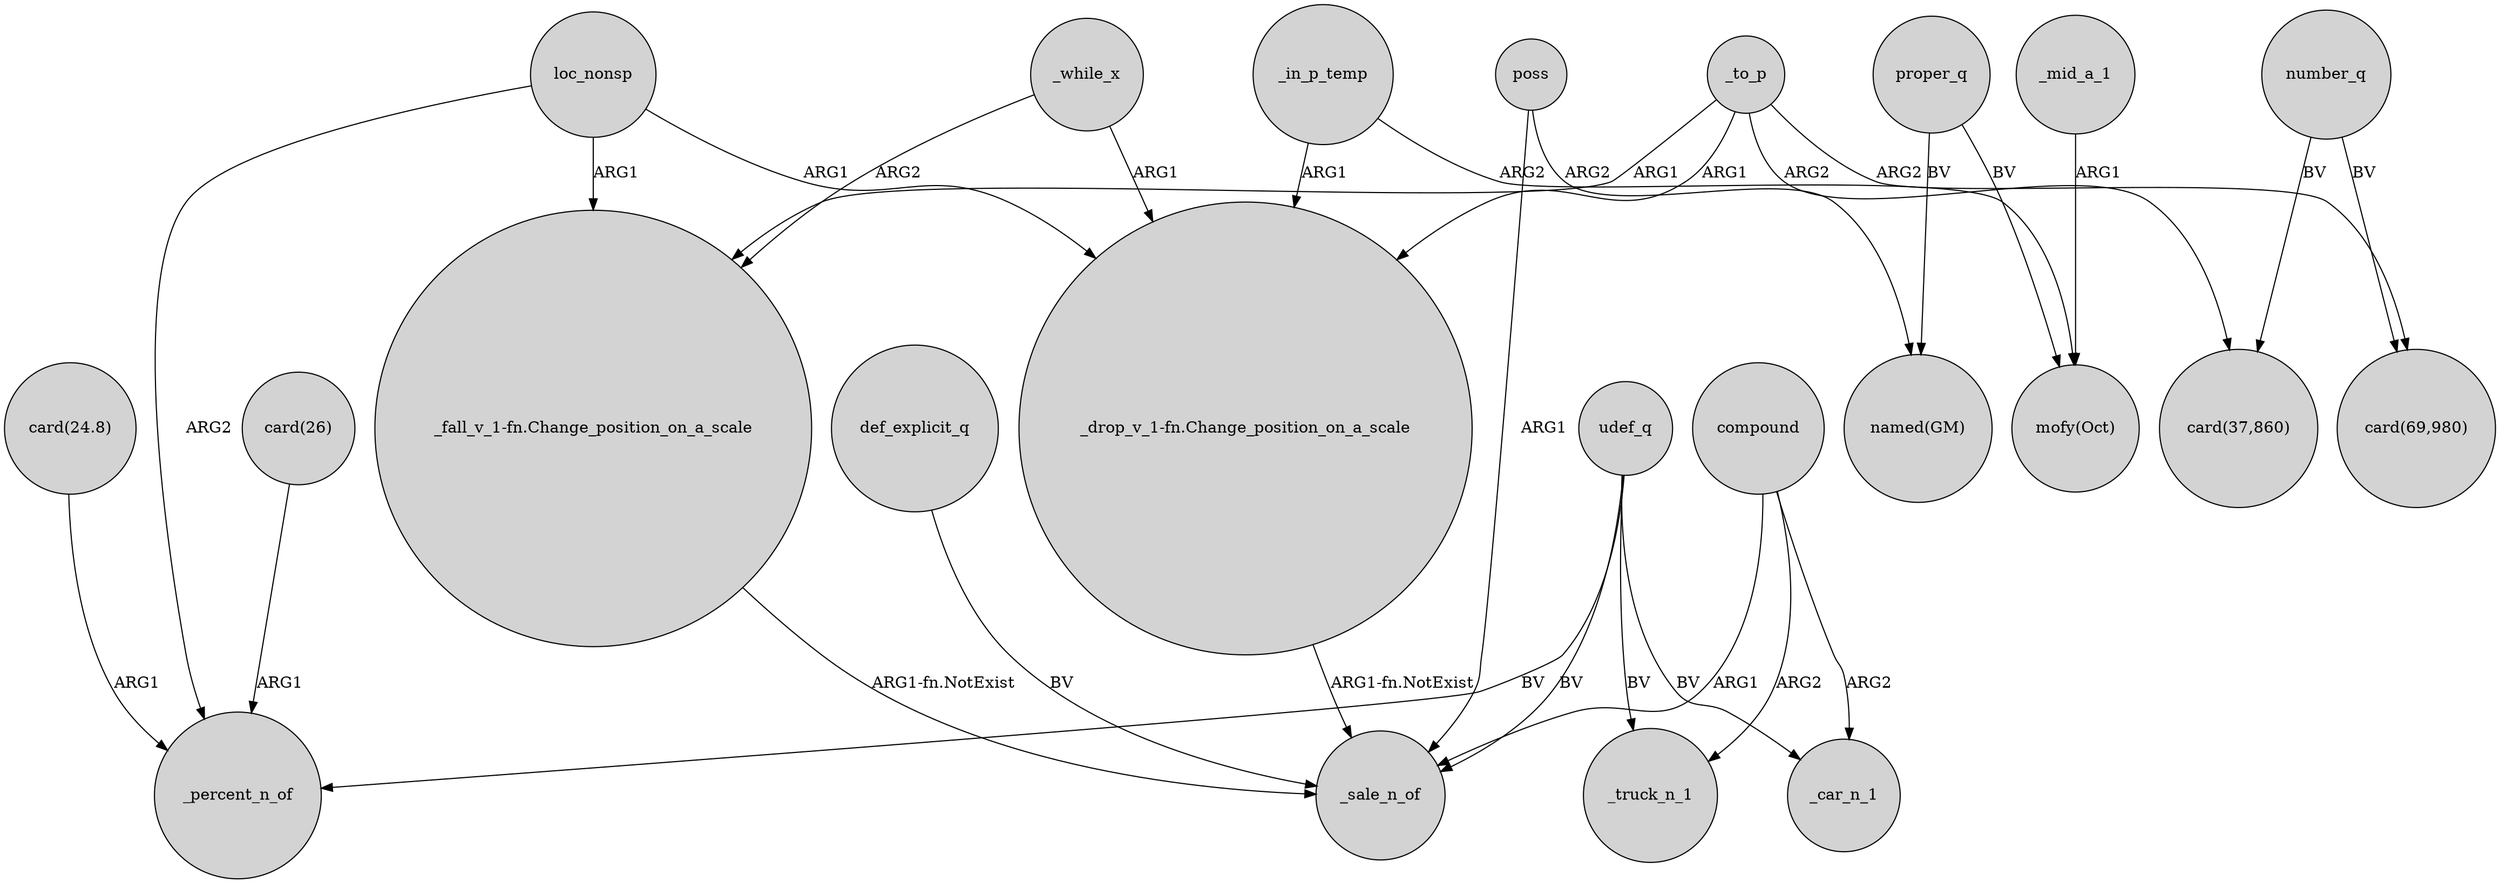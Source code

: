 digraph {
	node [shape=circle style=filled]
	"card(24.8)" -> _percent_n_of [label=ARG1]
	poss -> "named(GM)" [label=ARG2]
	_while_x -> "_drop_v_1-fn.Change_position_on_a_scale" [label=ARG1]
	proper_q -> "named(GM)" [label=BV]
	_in_p_temp -> "mofy(Oct)" [label=ARG2]
	proper_q -> "mofy(Oct)" [label=BV]
	loc_nonsp -> "_fall_v_1-fn.Change_position_on_a_scale" [label=ARG1]
	def_explicit_q -> _sale_n_of [label=BV]
	loc_nonsp -> "_drop_v_1-fn.Change_position_on_a_scale" [label=ARG1]
	_in_p_temp -> "_drop_v_1-fn.Change_position_on_a_scale" [label=ARG1]
	"_drop_v_1-fn.Change_position_on_a_scale" -> _sale_n_of [label="ARG1-fn.NotExist"]
	udef_q -> _truck_n_1 [label=BV]
	_mid_a_1 -> "mofy(Oct)" [label=ARG1]
	_while_x -> "_fall_v_1-fn.Change_position_on_a_scale" [label=ARG2]
	_to_p -> "_drop_v_1-fn.Change_position_on_a_scale" [label=ARG1]
	loc_nonsp -> _percent_n_of [label=ARG2]
	poss -> _sale_n_of [label=ARG1]
	compound -> _truck_n_1 [label=ARG2]
	"card(26)" -> _percent_n_of [label=ARG1]
	number_q -> "card(37,860)" [label=BV]
	udef_q -> _sale_n_of [label=BV]
	_to_p -> "card(69,980)" [label=ARG2]
	udef_q -> _car_n_1 [label=BV]
	_to_p -> "card(37,860)" [label=ARG2]
	udef_q -> _percent_n_of [label=BV]
	"_fall_v_1-fn.Change_position_on_a_scale" -> _sale_n_of [label="ARG1-fn.NotExist"]
	number_q -> "card(69,980)" [label=BV]
	compound -> _car_n_1 [label=ARG2]
	_to_p -> "_fall_v_1-fn.Change_position_on_a_scale" [label=ARG1]
	compound -> _sale_n_of [label=ARG1]
}
